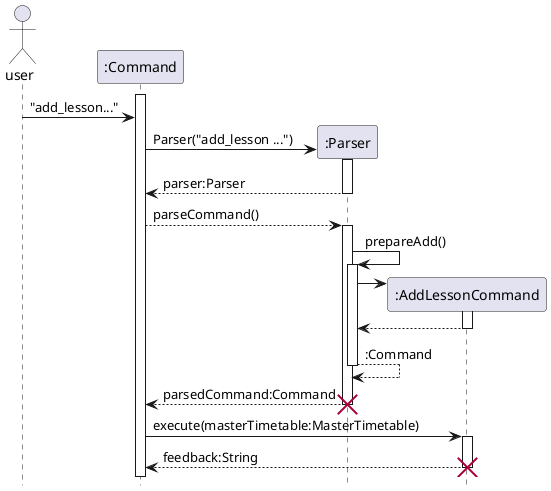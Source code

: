@startuml
hide footbox
actor user
participant ":Command" as Main
participant ":Parser" as Parser
participant ":AddLessonCommand" as AddCommand

activate Main
user -> Main : "add_lesson..."
create Parser
Main -> Parser : Parser("add_lesson ...")
activate Parser
Main <-- Parser : parser:Parser
deactivate Parser

Main --> Parser : parseCommand()
activate Parser

Parser -> Parser : prepareAdd()
activate Parser

create AddCommand
Parser -> AddCommand
activate AddCommand
Parser <-- AddCommand
deactivate AddCommand

Parser --> Parser : :Command
deactivate Parser
Main <-- Parser : parsedCommand:Command
deactivate Parser
destroy Parser

Main -> AddCommand : execute(masterTimetable:MasterTimetable)
activate AddCommand
Main <-- AddCommand : feedback:String
deactivate AddCommand

destroy AddCommand
@enduml